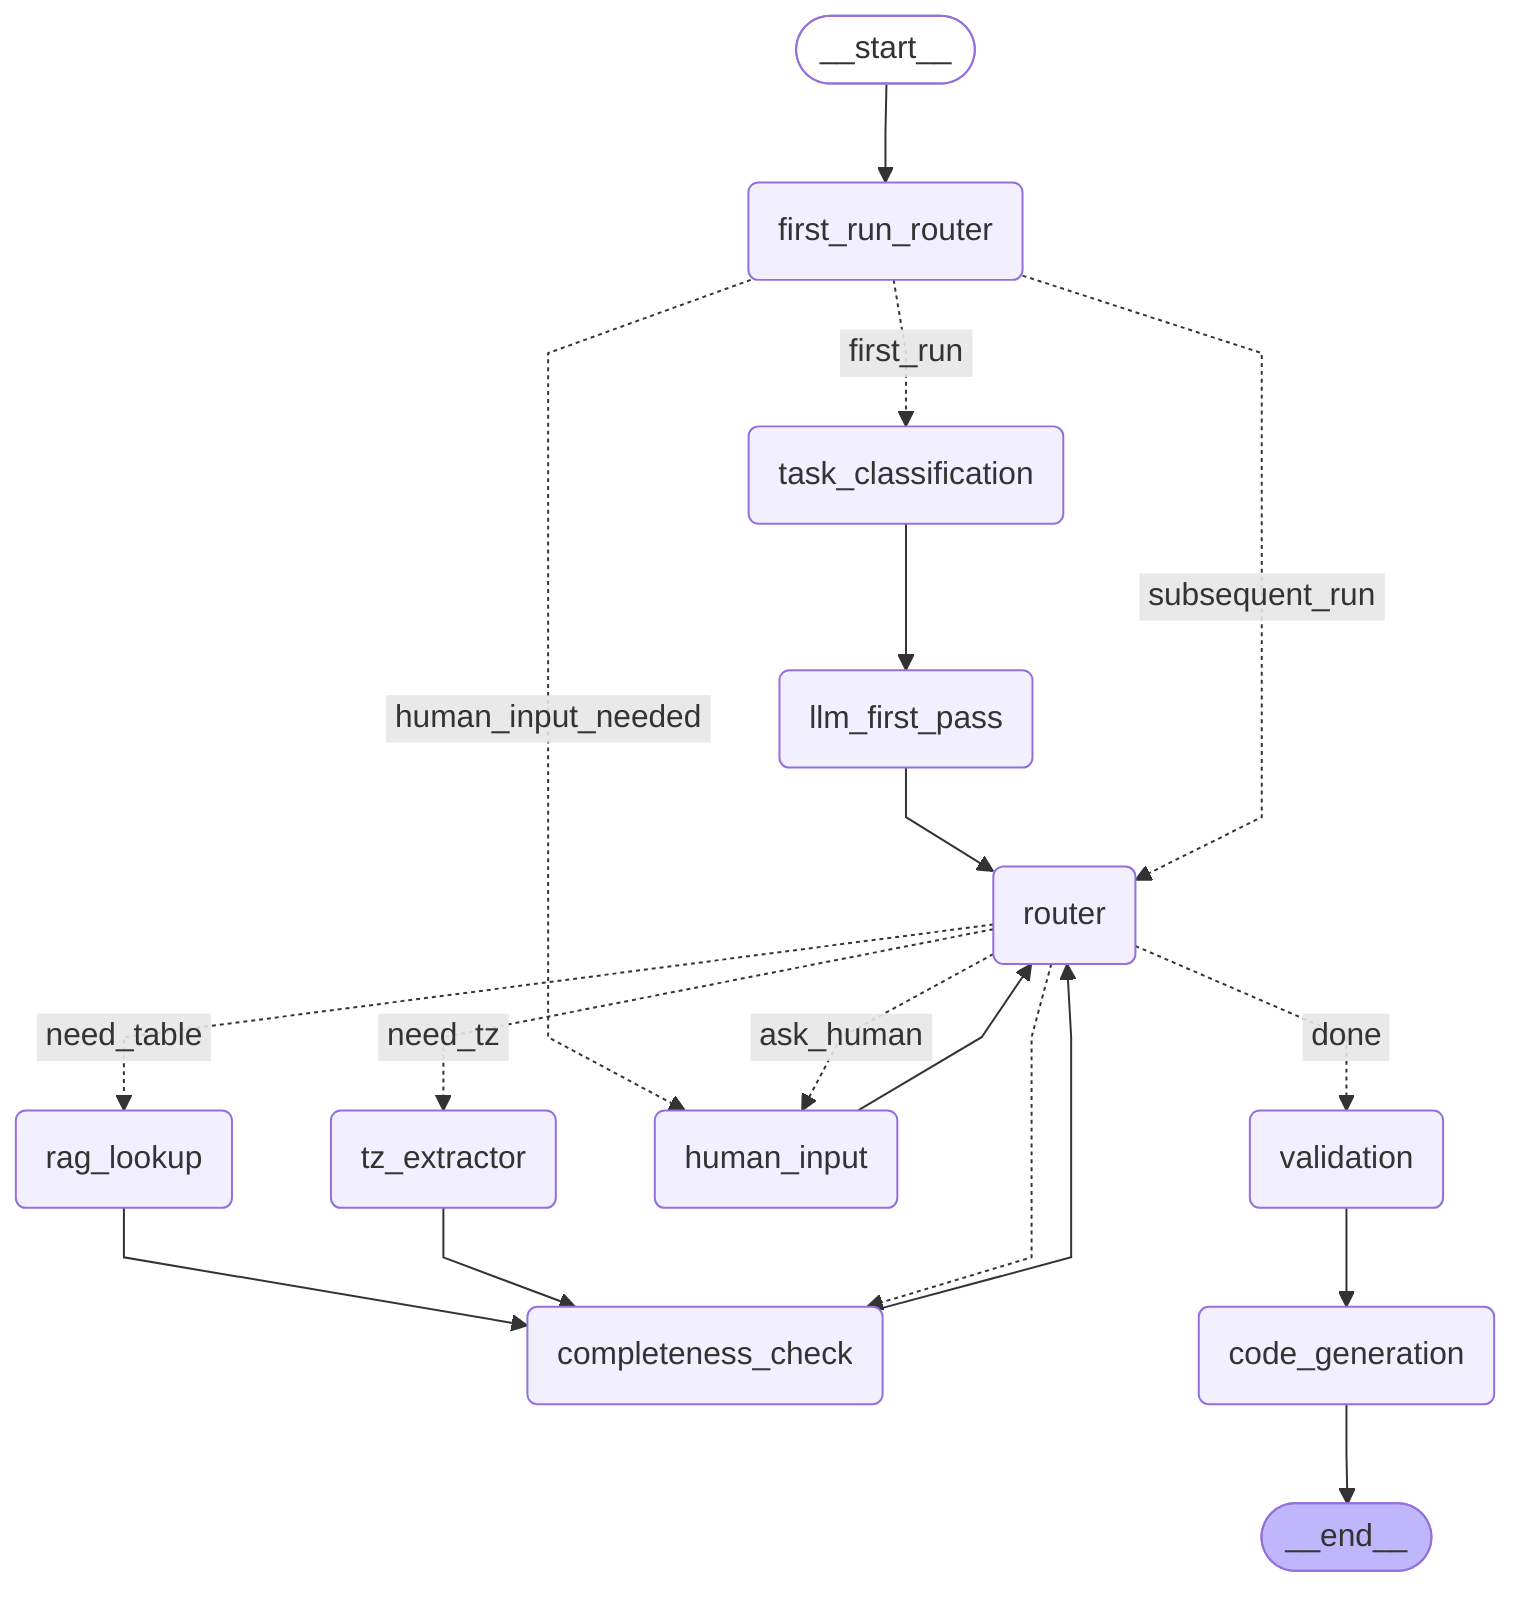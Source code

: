 ---
config:
  flowchart:
    curve: linear
---
graph TD;
	__start__([<p>__start__</p>]):::first
	first_run_router(first_run_router)
	llm_first_pass(llm_first_pass)
	task_classification(task_classification)
	router(router)
	rag_lookup(rag_lookup)
	tz_extractor(tz_extractor)
	completeness_check(completeness_check)
	human_input(human_input)
	validation(validation)
	code_generation(code_generation)
	__end__([<p>__end__</p>]):::last
	__start__ --> first_run_router;
	code_generation --> __end__;
	completeness_check --> router;
	human_input --> router;
	llm_first_pass --> router;
	rag_lookup --> completeness_check;
	task_classification --> llm_first_pass;
	tz_extractor --> completeness_check;
	validation --> code_generation;
	first_run_router -. &nbsp;first_run&nbsp; .-> task_classification;
	first_run_router -. &nbsp;human_input_needed&nbsp; .-> human_input;
	first_run_router -. &nbsp;subsequent_run&nbsp; .-> router;
	router -. &nbsp;need_table&nbsp; .-> rag_lookup;
	router -. &nbsp;need_tz&nbsp; .-> tz_extractor;
	router -. &nbsp;ask_human&nbsp; .-> human_input;
	router -.-> completeness_check;
	router -. &nbsp;done&nbsp; .-> validation;
	classDef default fill:#f2f0ff,line-height:1.2
	classDef first fill-opacity:0
	classDef last fill:#bfb6fc
